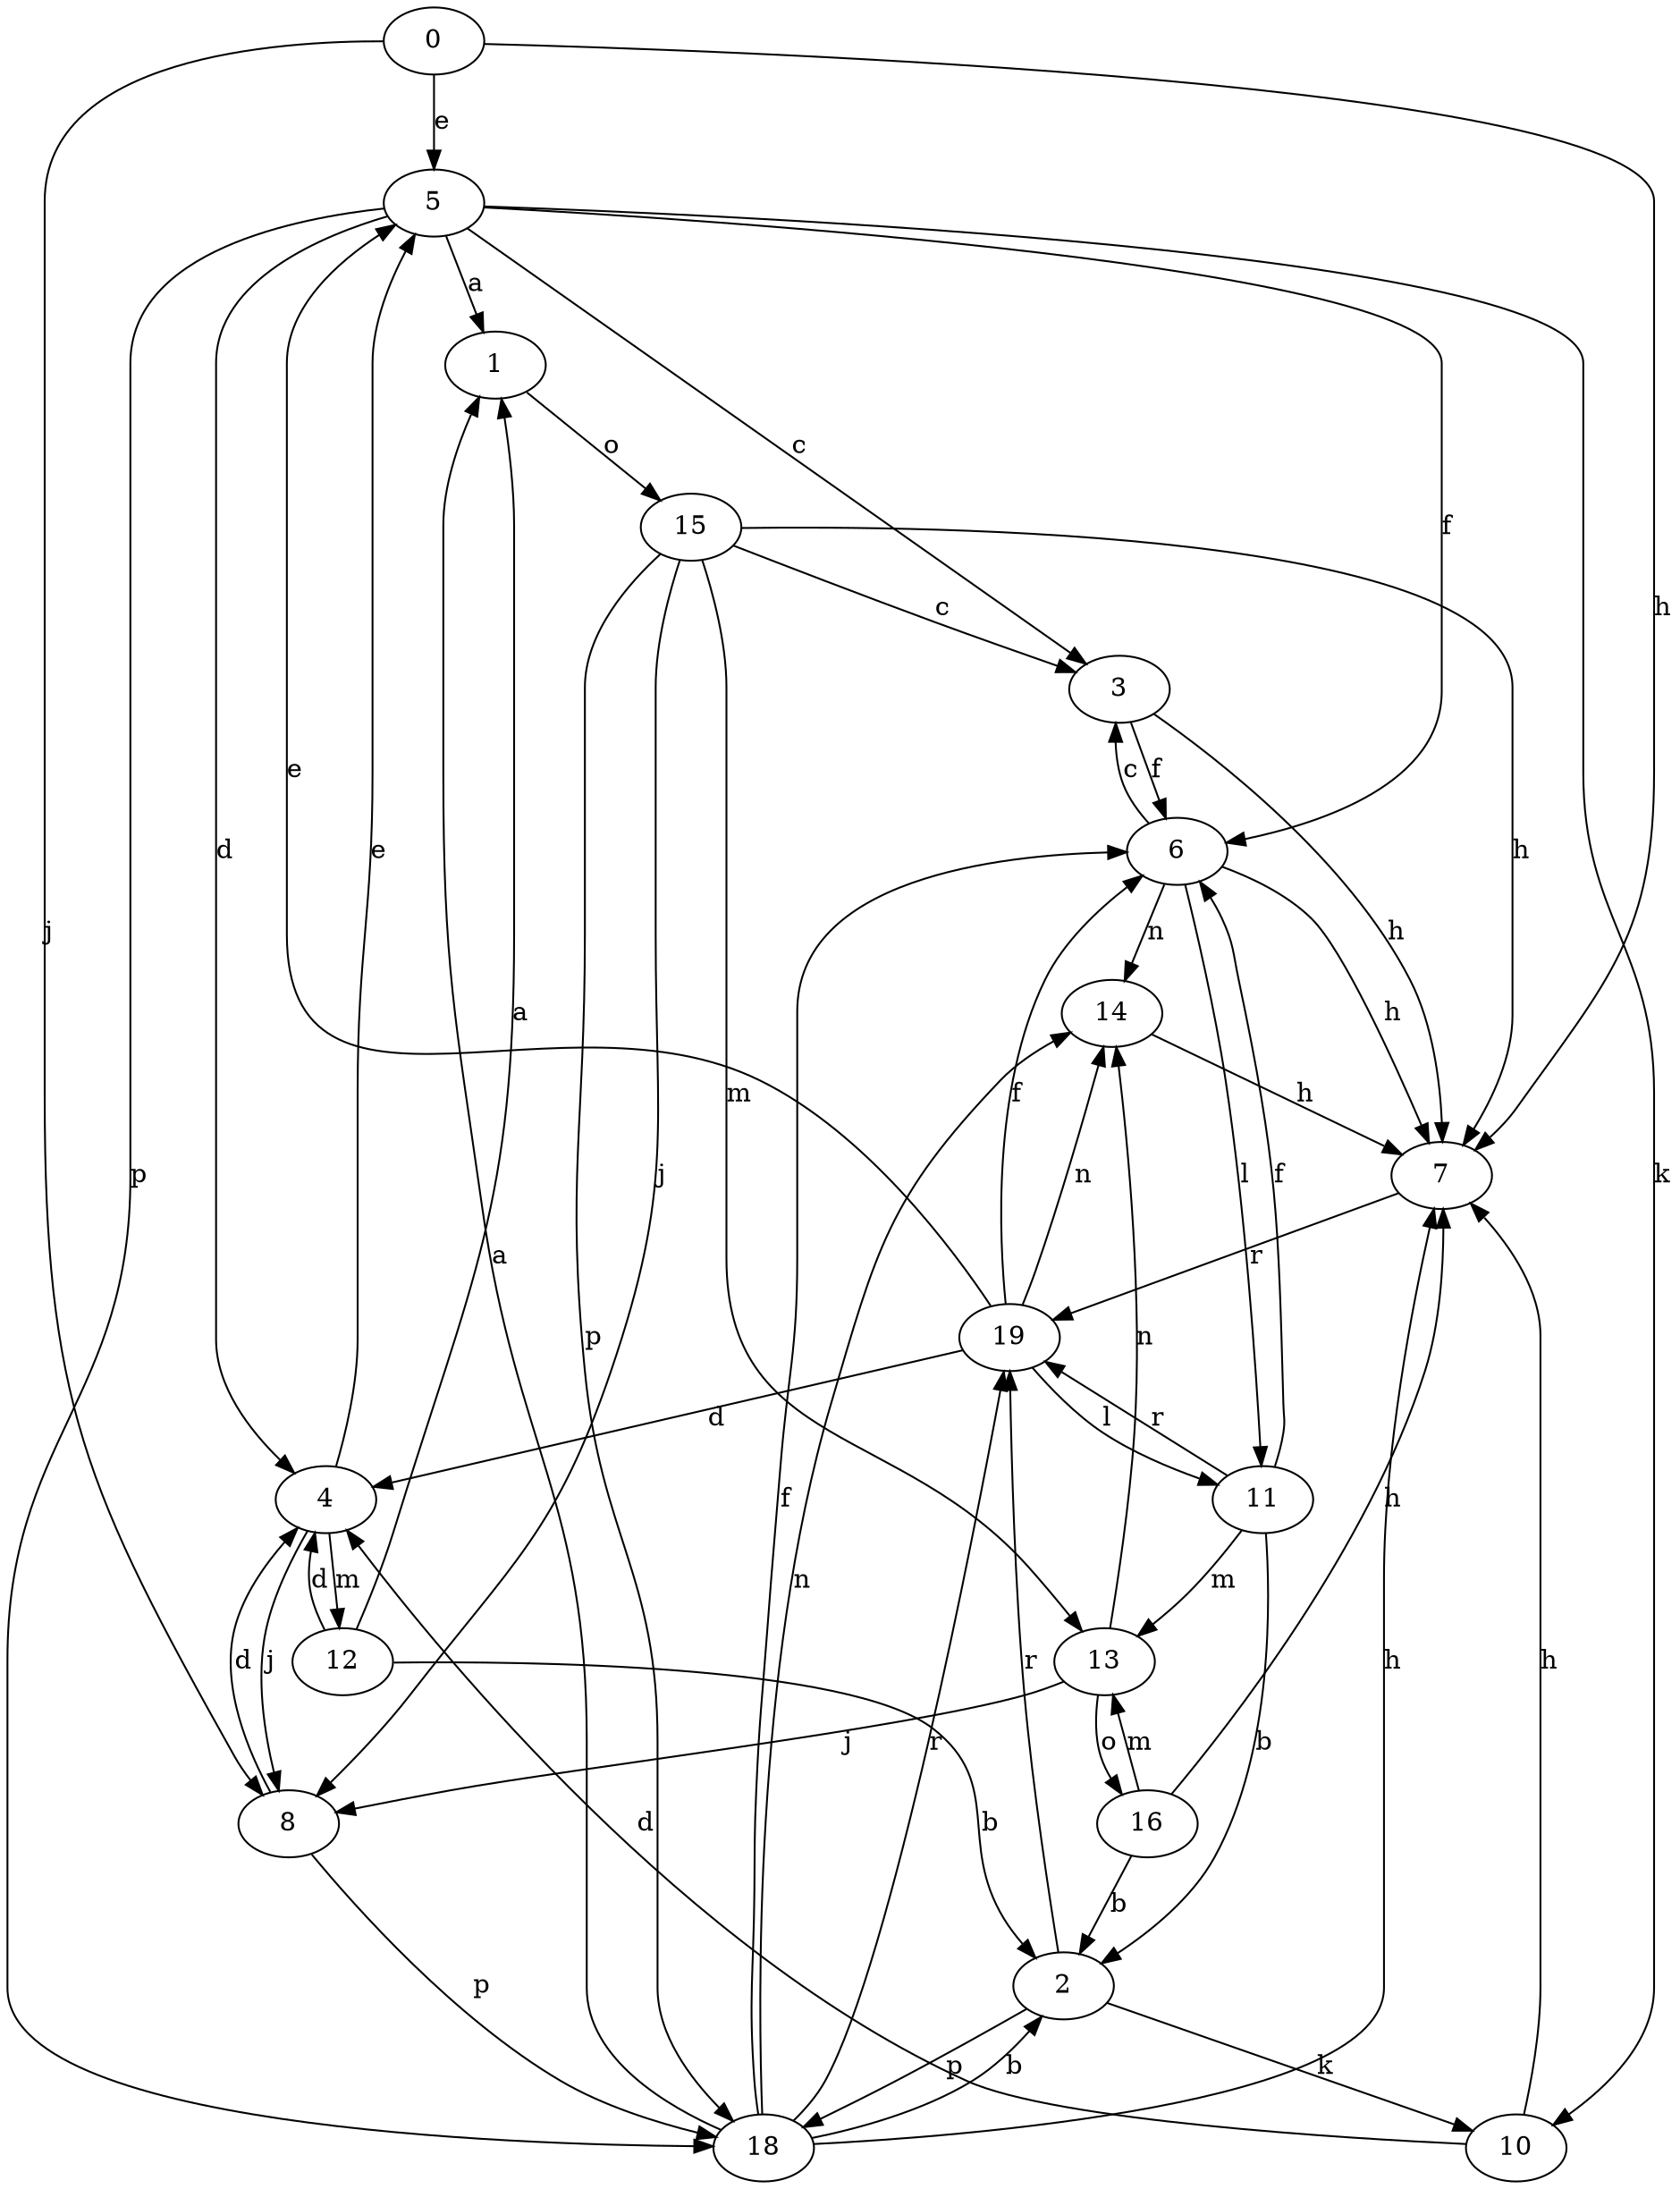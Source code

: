 strict digraph  {
0;
1;
2;
3;
4;
5;
6;
7;
8;
10;
11;
12;
13;
14;
15;
16;
18;
19;
0 -> 5  [label=e];
0 -> 7  [label=h];
0 -> 8  [label=j];
1 -> 15  [label=o];
2 -> 10  [label=k];
2 -> 18  [label=p];
2 -> 19  [label=r];
3 -> 6  [label=f];
3 -> 7  [label=h];
4 -> 5  [label=e];
4 -> 8  [label=j];
4 -> 12  [label=m];
5 -> 1  [label=a];
5 -> 3  [label=c];
5 -> 4  [label=d];
5 -> 6  [label=f];
5 -> 10  [label=k];
5 -> 18  [label=p];
6 -> 3  [label=c];
6 -> 7  [label=h];
6 -> 11  [label=l];
6 -> 14  [label=n];
7 -> 19  [label=r];
8 -> 4  [label=d];
8 -> 18  [label=p];
10 -> 4  [label=d];
10 -> 7  [label=h];
11 -> 2  [label=b];
11 -> 6  [label=f];
11 -> 13  [label=m];
11 -> 19  [label=r];
12 -> 1  [label=a];
12 -> 2  [label=b];
12 -> 4  [label=d];
13 -> 8  [label=j];
13 -> 14  [label=n];
13 -> 16  [label=o];
14 -> 7  [label=h];
15 -> 3  [label=c];
15 -> 7  [label=h];
15 -> 8  [label=j];
15 -> 13  [label=m];
15 -> 18  [label=p];
16 -> 2  [label=b];
16 -> 7  [label=h];
16 -> 13  [label=m];
18 -> 1  [label=a];
18 -> 2  [label=b];
18 -> 6  [label=f];
18 -> 7  [label=h];
18 -> 14  [label=n];
18 -> 19  [label=r];
19 -> 4  [label=d];
19 -> 5  [label=e];
19 -> 6  [label=f];
19 -> 11  [label=l];
19 -> 14  [label=n];
}
